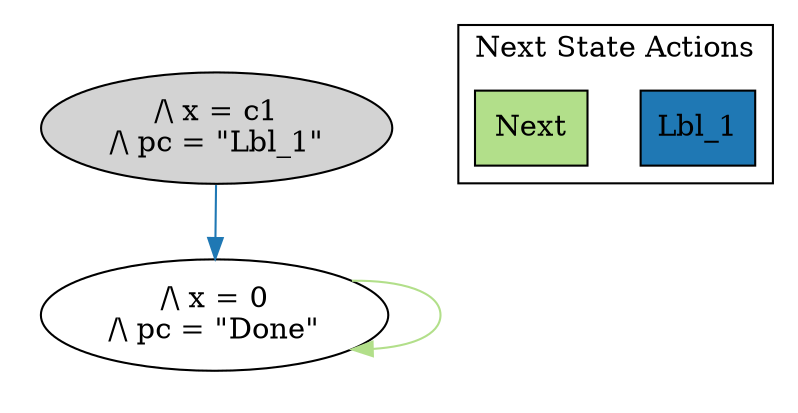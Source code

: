 strict digraph DiskGraph {
edge [colorscheme="paired12"]
nodesep=0.35;
subgraph cluster_graph {
color="white";
2739180020400415661 [style = filled] [label="/\\ x = c1
/\\ pc = \"Lbl_1\""]
2739180020400415661 -> 4847695125567097483 [label="" color="2" fontcolor="2"];
4847695125567097483 [label="/\\ x = 0
/\\ pc = \"Done\""];
4847695125567097483 -> 4847695125567097483 [label="" color="3" fontcolor="3"];
{rank = same; 2739180020400415661;}
{rank = same; 4847695125567097483;}
}
subgraph cluster_legend {graph[style=bold];label = "Next State Actions" style="solid"
node [ labeljust="l" colorscheme="paired12" style=filled shape=record ]
Lbl_1 [label="Lbl_1" fillcolor=2]
Next [label="Next" fillcolor=3]
}}